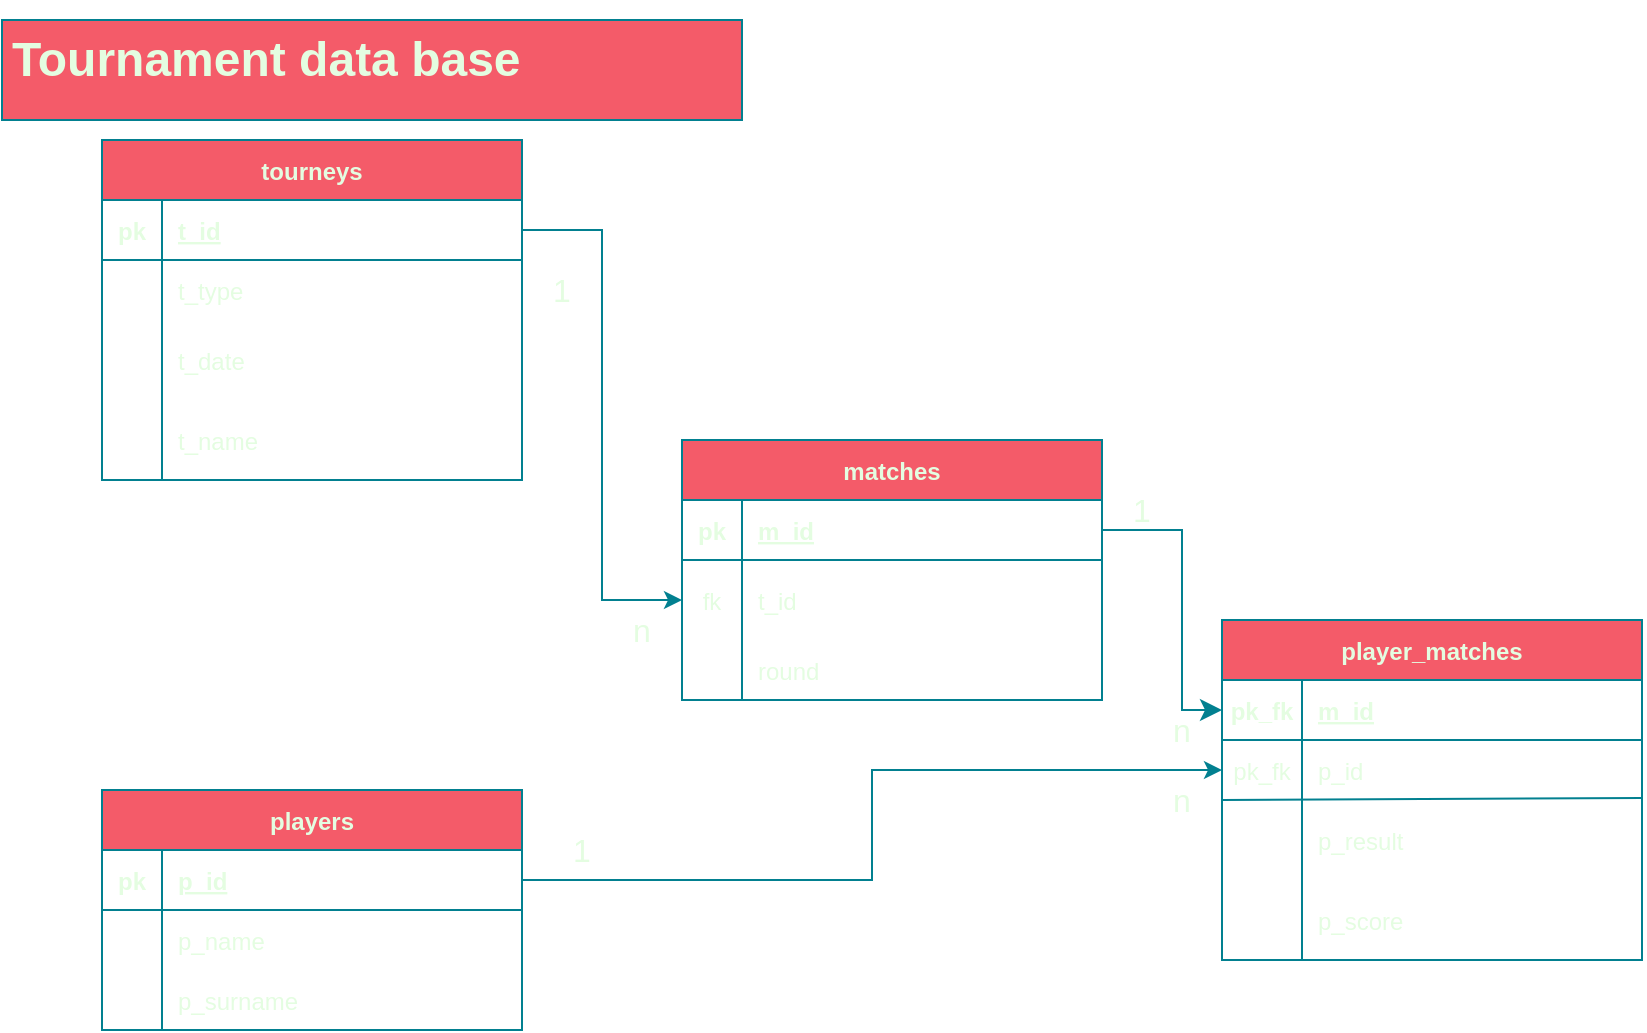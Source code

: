 <mxfile version="20.8.23" type="github">
  <diagram name="Page-1" id="8Rtd69jn0g7FauWGPaa4">
    <mxGraphModel dx="1393" dy="826" grid="1" gridSize="10" guides="1" tooltips="1" connect="1" arrows="1" fold="1" page="1" pageScale="1" pageWidth="850" pageHeight="1100" math="0" shadow="0">
      <root>
        <mxCell id="0" />
        <mxCell id="1" parent="0" />
        <mxCell id="fcfNNgxggrPZfIcGHl4g-1" value="" style="rounded=1;whiteSpace=wrap;html=1;labelBackgroundColor=none;fillColor=#F45B69;strokeColor=#028090;fontColor=#E4FDE1;" parent="1" vertex="1">
          <mxGeometry x="10" y="10" width="370" height="50" as="geometry" />
        </mxCell>
        <mxCell id="fcfNNgxggrPZfIcGHl4g-2" value="&lt;h1&gt;Tournament data base&lt;/h1&gt;" style="text;html=1;strokeColor=#028090;fillColor=#F45B69;spacing=5;spacingTop=-20;whiteSpace=wrap;overflow=hidden;rounded=0;fontColor=#E4FDE1;labelBackgroundColor=none;" parent="1" vertex="1">
          <mxGeometry x="10" y="10" width="370" height="50" as="geometry" />
        </mxCell>
        <mxCell id="fcfNNgxggrPZfIcGHl4g-4" value="players" style="shape=table;startSize=30;container=1;collapsible=1;childLayout=tableLayout;fixedRows=1;rowLines=0;fontStyle=1;align=center;resizeLast=1;fillColor=#F45B69;strokeColor=#028090;fontColor=#E4FDE1;labelBackgroundColor=none;" parent="1" vertex="1">
          <mxGeometry x="60" y="395" width="210" height="120" as="geometry" />
        </mxCell>
        <mxCell id="fcfNNgxggrPZfIcGHl4g-5" value="" style="shape=tableRow;horizontal=0;startSize=0;swimlaneHead=0;swimlaneBody=0;fillColor=none;collapsible=0;dropTarget=0;points=[[0,0.5],[1,0.5]];portConstraint=eastwest;top=0;left=0;right=0;bottom=1;labelBackgroundColor=none;strokeColor=#028090;fontColor=#E4FDE1;" parent="fcfNNgxggrPZfIcGHl4g-4" vertex="1">
          <mxGeometry y="30" width="210" height="30" as="geometry" />
        </mxCell>
        <mxCell id="fcfNNgxggrPZfIcGHl4g-6" value="pk" style="shape=partialRectangle;connectable=0;fillColor=none;top=0;left=0;bottom=0;right=0;fontStyle=1;overflow=hidden;labelBackgroundColor=none;strokeColor=#028090;fontColor=#E4FDE1;" parent="fcfNNgxggrPZfIcGHl4g-5" vertex="1">
          <mxGeometry width="30" height="30" as="geometry">
            <mxRectangle width="30" height="30" as="alternateBounds" />
          </mxGeometry>
        </mxCell>
        <mxCell id="fcfNNgxggrPZfIcGHl4g-7" value="p_id" style="shape=partialRectangle;connectable=0;fillColor=none;top=0;left=0;bottom=0;right=0;align=left;spacingLeft=6;fontStyle=5;overflow=hidden;labelBackgroundColor=none;strokeColor=#028090;fontColor=#E4FDE1;" parent="fcfNNgxggrPZfIcGHl4g-5" vertex="1">
          <mxGeometry x="30" width="180" height="30" as="geometry">
            <mxRectangle width="180" height="30" as="alternateBounds" />
          </mxGeometry>
        </mxCell>
        <mxCell id="fcfNNgxggrPZfIcGHl4g-8" value="" style="shape=tableRow;horizontal=0;startSize=0;swimlaneHead=0;swimlaneBody=0;fillColor=none;collapsible=0;dropTarget=0;points=[[0,0.5],[1,0.5]];portConstraint=eastwest;top=0;left=0;right=0;bottom=0;labelBackgroundColor=none;strokeColor=#028090;fontColor=#E4FDE1;" parent="fcfNNgxggrPZfIcGHl4g-4" vertex="1">
          <mxGeometry y="60" width="210" height="30" as="geometry" />
        </mxCell>
        <mxCell id="fcfNNgxggrPZfIcGHl4g-9" value="" style="shape=partialRectangle;connectable=0;fillColor=none;top=0;left=0;bottom=0;right=0;editable=1;overflow=hidden;labelBackgroundColor=none;strokeColor=#028090;fontColor=#E4FDE1;" parent="fcfNNgxggrPZfIcGHl4g-8" vertex="1">
          <mxGeometry width="30" height="30" as="geometry">
            <mxRectangle width="30" height="30" as="alternateBounds" />
          </mxGeometry>
        </mxCell>
        <mxCell id="fcfNNgxggrPZfIcGHl4g-10" value="p_name   " style="shape=partialRectangle;connectable=0;fillColor=none;top=0;left=0;bottom=0;right=0;align=left;spacingLeft=6;overflow=hidden;labelBackgroundColor=none;strokeColor=#028090;fontColor=#E4FDE1;" parent="fcfNNgxggrPZfIcGHl4g-8" vertex="1">
          <mxGeometry x="30" width="180" height="30" as="geometry">
            <mxRectangle width="180" height="30" as="alternateBounds" />
          </mxGeometry>
        </mxCell>
        <mxCell id="fcfNNgxggrPZfIcGHl4g-11" value="" style="shape=tableRow;horizontal=0;startSize=0;swimlaneHead=0;swimlaneBody=0;fillColor=none;collapsible=0;dropTarget=0;points=[[0,0.5],[1,0.5]];portConstraint=eastwest;top=0;left=0;right=0;bottom=0;labelBackgroundColor=none;strokeColor=#028090;fontColor=#E4FDE1;" parent="fcfNNgxggrPZfIcGHl4g-4" vertex="1">
          <mxGeometry y="90" width="210" height="30" as="geometry" />
        </mxCell>
        <mxCell id="fcfNNgxggrPZfIcGHl4g-12" value="" style="shape=partialRectangle;connectable=0;fillColor=none;top=0;left=0;bottom=0;right=0;editable=1;overflow=hidden;labelBackgroundColor=none;strokeColor=#028090;fontColor=#E4FDE1;" parent="fcfNNgxggrPZfIcGHl4g-11" vertex="1">
          <mxGeometry width="30" height="30" as="geometry">
            <mxRectangle width="30" height="30" as="alternateBounds" />
          </mxGeometry>
        </mxCell>
        <mxCell id="fcfNNgxggrPZfIcGHl4g-13" value="p_surname" style="shape=partialRectangle;connectable=0;fillColor=none;top=0;left=0;bottom=0;right=0;align=left;spacingLeft=6;overflow=hidden;labelBackgroundColor=none;strokeColor=#028090;fontColor=#E4FDE1;" parent="fcfNNgxggrPZfIcGHl4g-11" vertex="1">
          <mxGeometry x="30" width="180" height="30" as="geometry">
            <mxRectangle width="180" height="30" as="alternateBounds" />
          </mxGeometry>
        </mxCell>
        <mxCell id="fcfNNgxggrPZfIcGHl4g-17" value="matches" style="shape=table;startSize=30;container=1;collapsible=1;childLayout=tableLayout;fixedRows=1;rowLines=0;fontStyle=1;align=center;resizeLast=1;fillColor=#F45B69;strokeColor=#028090;swimlaneLine=1;fontColor=#E4FDE1;labelBackgroundColor=none;swimlaneFillColor=default;" parent="1" vertex="1">
          <mxGeometry x="350" y="220" width="210" height="130" as="geometry" />
        </mxCell>
        <mxCell id="fcfNNgxggrPZfIcGHl4g-18" value="" style="shape=tableRow;horizontal=0;startSize=0;swimlaneHead=0;swimlaneBody=0;fillColor=none;collapsible=0;dropTarget=0;points=[[0,0.5],[1,0.5]];portConstraint=eastwest;top=0;left=0;right=0;bottom=1;labelBackgroundColor=none;strokeColor=#028090;fontColor=#E4FDE1;" parent="fcfNNgxggrPZfIcGHl4g-17" vertex="1">
          <mxGeometry y="30" width="210" height="30" as="geometry" />
        </mxCell>
        <mxCell id="fcfNNgxggrPZfIcGHl4g-19" value="pk" style="shape=partialRectangle;connectable=0;fillColor=none;top=0;left=0;bottom=0;right=0;fontStyle=1;overflow=hidden;labelBackgroundColor=none;strokeColor=#028090;fontColor=#E4FDE1;" parent="fcfNNgxggrPZfIcGHl4g-18" vertex="1">
          <mxGeometry width="30" height="30" as="geometry">
            <mxRectangle width="30" height="30" as="alternateBounds" />
          </mxGeometry>
        </mxCell>
        <mxCell id="fcfNNgxggrPZfIcGHl4g-20" value="m_id" style="shape=partialRectangle;connectable=0;fillColor=none;top=0;left=0;bottom=0;right=0;align=left;spacingLeft=6;fontStyle=5;overflow=hidden;labelBackgroundColor=none;strokeColor=#028090;fontColor=#E4FDE1;" parent="fcfNNgxggrPZfIcGHl4g-18" vertex="1">
          <mxGeometry x="30" width="180" height="30" as="geometry">
            <mxRectangle width="180" height="30" as="alternateBounds" />
          </mxGeometry>
        </mxCell>
        <mxCell id="fcfNNgxggrPZfIcGHl4g-24" value="" style="shape=tableRow;horizontal=0;startSize=0;swimlaneHead=0;swimlaneBody=0;fillColor=none;collapsible=0;dropTarget=0;points=[[0,0.5],[1,0.5]];portConstraint=eastwest;top=0;left=0;right=0;bottom=0;labelBackgroundColor=none;strokeColor=#028090;fontColor=#E4FDE1;" parent="fcfNNgxggrPZfIcGHl4g-17" vertex="1">
          <mxGeometry y="60" width="210" height="40" as="geometry" />
        </mxCell>
        <mxCell id="fcfNNgxggrPZfIcGHl4g-25" value="fk" style="shape=partialRectangle;connectable=0;fillColor=none;top=0;left=0;bottom=0;right=0;editable=1;overflow=hidden;labelBackgroundColor=none;strokeColor=#028090;fontColor=#E4FDE1;" parent="fcfNNgxggrPZfIcGHl4g-24" vertex="1">
          <mxGeometry width="30" height="40" as="geometry">
            <mxRectangle width="30" height="40" as="alternateBounds" />
          </mxGeometry>
        </mxCell>
        <mxCell id="fcfNNgxggrPZfIcGHl4g-26" value="t_id" style="shape=partialRectangle;connectable=0;fillColor=none;top=0;left=0;bottom=0;right=0;align=left;spacingLeft=6;overflow=hidden;labelBackgroundColor=none;strokeColor=#028090;fontColor=#E4FDE1;" parent="fcfNNgxggrPZfIcGHl4g-24" vertex="1">
          <mxGeometry x="30" width="180" height="40" as="geometry">
            <mxRectangle width="180" height="40" as="alternateBounds" />
          </mxGeometry>
        </mxCell>
        <mxCell id="fcfNNgxggrPZfIcGHl4g-21" value="" style="shape=tableRow;horizontal=0;startSize=0;swimlaneHead=0;swimlaneBody=0;fillColor=none;collapsible=0;dropTarget=0;points=[[0,0.5],[1,0.5]];portConstraint=eastwest;top=0;left=0;right=0;bottom=0;labelBackgroundColor=none;strokeColor=#028090;fontColor=#E4FDE1;" parent="fcfNNgxggrPZfIcGHl4g-17" vertex="1">
          <mxGeometry y="100" width="210" height="30" as="geometry" />
        </mxCell>
        <mxCell id="fcfNNgxggrPZfIcGHl4g-22" value="" style="shape=partialRectangle;connectable=0;fillColor=none;top=0;left=0;bottom=0;right=0;editable=1;overflow=hidden;labelBackgroundColor=none;strokeColor=#028090;fontColor=#E4FDE1;" parent="fcfNNgxggrPZfIcGHl4g-21" vertex="1">
          <mxGeometry width="30" height="30" as="geometry">
            <mxRectangle width="30" height="30" as="alternateBounds" />
          </mxGeometry>
        </mxCell>
        <mxCell id="fcfNNgxggrPZfIcGHl4g-23" value="round" style="shape=partialRectangle;connectable=0;fillColor=none;top=0;left=0;bottom=0;right=0;align=left;spacingLeft=6;overflow=hidden;labelBackgroundColor=none;strokeColor=#028090;fontColor=#E4FDE1;" parent="fcfNNgxggrPZfIcGHl4g-21" vertex="1">
          <mxGeometry x="30" width="180" height="30" as="geometry">
            <mxRectangle width="180" height="30" as="alternateBounds" />
          </mxGeometry>
        </mxCell>
        <mxCell id="fcfNNgxggrPZfIcGHl4g-32" value="player_matches" style="shape=table;startSize=30;container=1;collapsible=1;childLayout=tableLayout;fixedRows=1;rowLines=0;fontStyle=1;align=center;resizeLast=1;fillColor=#F45B69;strokeColor=#028090;swimlaneLine=1;fontColor=#E4FDE1;labelBackgroundColor=none;" parent="1" vertex="1">
          <mxGeometry x="620" y="310" width="210" height="170" as="geometry" />
        </mxCell>
        <mxCell id="fcfNNgxggrPZfIcGHl4g-33" value="" style="shape=tableRow;horizontal=0;startSize=0;swimlaneHead=0;swimlaneBody=0;fillColor=none;collapsible=0;dropTarget=0;points=[[0,0.5],[1,0.5]];portConstraint=eastwest;top=0;left=0;right=0;bottom=1;labelBackgroundColor=none;strokeColor=#028090;fontColor=#E4FDE1;" parent="fcfNNgxggrPZfIcGHl4g-32" vertex="1">
          <mxGeometry y="30" width="210" height="30" as="geometry" />
        </mxCell>
        <mxCell id="fcfNNgxggrPZfIcGHl4g-34" value="pk_fk" style="shape=partialRectangle;connectable=0;fillColor=none;top=0;left=0;bottom=0;right=0;fontStyle=1;overflow=hidden;labelBackgroundColor=none;strokeColor=#028090;fontColor=#E4FDE1;" parent="fcfNNgxggrPZfIcGHl4g-33" vertex="1">
          <mxGeometry width="40" height="30" as="geometry">
            <mxRectangle width="40" height="30" as="alternateBounds" />
          </mxGeometry>
        </mxCell>
        <mxCell id="fcfNNgxggrPZfIcGHl4g-35" value="m_id" style="shape=partialRectangle;connectable=0;fillColor=none;top=0;left=0;bottom=0;right=0;align=left;spacingLeft=6;fontStyle=5;overflow=hidden;labelBackgroundColor=none;strokeColor=#028090;fontColor=#E4FDE1;" parent="fcfNNgxggrPZfIcGHl4g-33" vertex="1">
          <mxGeometry x="40" width="170" height="30" as="geometry">
            <mxRectangle width="170" height="30" as="alternateBounds" />
          </mxGeometry>
        </mxCell>
        <mxCell id="fcfNNgxggrPZfIcGHl4g-36" value="" style="shape=tableRow;horizontal=0;startSize=0;swimlaneHead=0;swimlaneBody=0;fillColor=none;collapsible=0;dropTarget=0;points=[[0,0.5],[1,0.5]];portConstraint=eastwest;top=0;left=0;right=0;bottom=0;labelBackgroundColor=none;strokeColor=#028090;fontColor=#E4FDE1;" parent="fcfNNgxggrPZfIcGHl4g-32" vertex="1">
          <mxGeometry y="60" width="210" height="30" as="geometry" />
        </mxCell>
        <mxCell id="fcfNNgxggrPZfIcGHl4g-37" value="pk_fk" style="shape=partialRectangle;connectable=0;fillColor=none;top=0;left=0;bottom=0;right=0;editable=1;overflow=hidden;labelBackgroundColor=none;strokeColor=#028090;fontColor=#E4FDE1;" parent="fcfNNgxggrPZfIcGHl4g-36" vertex="1">
          <mxGeometry width="40" height="30" as="geometry">
            <mxRectangle width="40" height="30" as="alternateBounds" />
          </mxGeometry>
        </mxCell>
        <mxCell id="fcfNNgxggrPZfIcGHl4g-38" value="p_id" style="shape=partialRectangle;connectable=0;fillColor=none;top=0;left=0;bottom=0;right=0;align=left;spacingLeft=6;overflow=hidden;labelBackgroundColor=none;strokeColor=#028090;fontColor=#E4FDE1;" parent="fcfNNgxggrPZfIcGHl4g-36" vertex="1">
          <mxGeometry x="40" width="170" height="30" as="geometry">
            <mxRectangle width="170" height="30" as="alternateBounds" />
          </mxGeometry>
        </mxCell>
        <mxCell id="fcfNNgxggrPZfIcGHl4g-39" value="" style="shape=tableRow;horizontal=0;startSize=0;swimlaneHead=0;swimlaneBody=0;fillColor=none;collapsible=0;dropTarget=0;points=[[0,0.5],[1,0.5]];portConstraint=eastwest;top=0;left=0;right=0;bottom=0;labelBackgroundColor=none;strokeColor=#028090;fontColor=#E4FDE1;" parent="fcfNNgxggrPZfIcGHl4g-32" vertex="1">
          <mxGeometry y="90" width="210" height="40" as="geometry" />
        </mxCell>
        <mxCell id="fcfNNgxggrPZfIcGHl4g-40" value="" style="shape=partialRectangle;connectable=0;fillColor=none;top=0;left=0;bottom=0;right=0;editable=1;overflow=hidden;labelBackgroundColor=none;strokeColor=#028090;fontColor=#E4FDE1;" parent="fcfNNgxggrPZfIcGHl4g-39" vertex="1">
          <mxGeometry width="40" height="40" as="geometry">
            <mxRectangle width="40" height="40" as="alternateBounds" />
          </mxGeometry>
        </mxCell>
        <mxCell id="fcfNNgxggrPZfIcGHl4g-41" value="p_result" style="shape=partialRectangle;connectable=0;fillColor=none;top=0;left=0;bottom=0;right=0;align=left;spacingLeft=6;overflow=hidden;labelBackgroundColor=none;strokeColor=#028090;fontColor=#E4FDE1;" parent="fcfNNgxggrPZfIcGHl4g-39" vertex="1">
          <mxGeometry x="40" width="170" height="40" as="geometry">
            <mxRectangle width="170" height="40" as="alternateBounds" />
          </mxGeometry>
        </mxCell>
        <mxCell id="fcfNNgxggrPZfIcGHl4g-42" value="" style="shape=tableRow;horizontal=0;startSize=0;swimlaneHead=0;swimlaneBody=0;fillColor=none;collapsible=0;dropTarget=0;points=[[0,0.5],[1,0.5]];portConstraint=eastwest;top=0;left=0;right=0;bottom=0;labelBackgroundColor=none;strokeColor=#028090;fontColor=#E4FDE1;" parent="fcfNNgxggrPZfIcGHl4g-32" vertex="1">
          <mxGeometry y="130" width="210" height="40" as="geometry" />
        </mxCell>
        <mxCell id="fcfNNgxggrPZfIcGHl4g-43" value="" style="shape=partialRectangle;connectable=0;fillColor=none;top=0;left=0;bottom=0;right=0;editable=1;overflow=hidden;labelBackgroundColor=none;strokeColor=#028090;fontColor=#E4FDE1;" parent="fcfNNgxggrPZfIcGHl4g-42" vertex="1">
          <mxGeometry width="40" height="40" as="geometry">
            <mxRectangle width="40" height="40" as="alternateBounds" />
          </mxGeometry>
        </mxCell>
        <mxCell id="fcfNNgxggrPZfIcGHl4g-44" value="p_score" style="shape=partialRectangle;connectable=0;fillColor=none;top=0;left=0;bottom=0;right=0;align=left;spacingLeft=6;overflow=hidden;labelBackgroundColor=none;strokeColor=#028090;fontColor=#E4FDE1;" parent="fcfNNgxggrPZfIcGHl4g-42" vertex="1">
          <mxGeometry x="40" width="170" height="40" as="geometry">
            <mxRectangle width="170" height="40" as="alternateBounds" />
          </mxGeometry>
        </mxCell>
        <mxCell id="fcfNNgxggrPZfIcGHl4g-45" value="" style="endArrow=none;html=1;rounded=0;entryX=1;entryY=-0.025;entryDx=0;entryDy=0;entryPerimeter=0;labelBackgroundColor=none;strokeColor=#028090;fontColor=default;" parent="fcfNNgxggrPZfIcGHl4g-32" target="fcfNNgxggrPZfIcGHl4g-39" edge="1">
          <mxGeometry width="50" height="50" relative="1" as="geometry">
            <mxPoint y="90" as="sourcePoint" />
            <mxPoint x="200" y="99" as="targetPoint" />
          </mxGeometry>
        </mxCell>
        <mxCell id="fcfNNgxggrPZfIcGHl4g-52" value="tourneys" style="shape=table;startSize=30;container=1;collapsible=1;childLayout=tableLayout;fixedRows=1;rowLines=0;fontStyle=1;align=center;resizeLast=1;fillColor=#F45B69;strokeColor=#028090;swimlaneLine=1;fontColor=#E4FDE1;labelBackgroundColor=none;" parent="1" vertex="1">
          <mxGeometry x="60" y="70" width="210" height="170" as="geometry" />
        </mxCell>
        <mxCell id="fcfNNgxggrPZfIcGHl4g-53" value="" style="shape=tableRow;horizontal=0;startSize=0;swimlaneHead=0;swimlaneBody=0;fillColor=none;collapsible=0;dropTarget=0;points=[[0,0.5],[1,0.5]];portConstraint=eastwest;top=0;left=0;right=0;bottom=1;labelBackgroundColor=none;strokeColor=#028090;fontColor=#E4FDE1;" parent="fcfNNgxggrPZfIcGHl4g-52" vertex="1">
          <mxGeometry y="30" width="210" height="30" as="geometry" />
        </mxCell>
        <mxCell id="fcfNNgxggrPZfIcGHl4g-54" value="pk" style="shape=partialRectangle;connectable=0;fillColor=none;top=0;left=0;bottom=0;right=0;fontStyle=1;overflow=hidden;labelBackgroundColor=none;strokeColor=#028090;fontColor=#E4FDE1;" parent="fcfNNgxggrPZfIcGHl4g-53" vertex="1">
          <mxGeometry width="30" height="30" as="geometry">
            <mxRectangle width="30" height="30" as="alternateBounds" />
          </mxGeometry>
        </mxCell>
        <mxCell id="fcfNNgxggrPZfIcGHl4g-55" value="t_id" style="shape=partialRectangle;connectable=0;fillColor=none;top=0;left=0;bottom=0;right=0;align=left;spacingLeft=6;fontStyle=5;overflow=hidden;labelBackgroundColor=none;strokeColor=#028090;fontColor=#E4FDE1;" parent="fcfNNgxggrPZfIcGHl4g-53" vertex="1">
          <mxGeometry x="30" width="180" height="30" as="geometry">
            <mxRectangle width="180" height="30" as="alternateBounds" />
          </mxGeometry>
        </mxCell>
        <mxCell id="fcfNNgxggrPZfIcGHl4g-56" value="" style="shape=tableRow;horizontal=0;startSize=0;swimlaneHead=0;swimlaneBody=0;fillColor=none;collapsible=0;dropTarget=0;points=[[0,0.5],[1,0.5]];portConstraint=eastwest;top=0;left=0;right=0;bottom=0;labelBackgroundColor=none;strokeColor=#028090;fontColor=#E4FDE1;" parent="fcfNNgxggrPZfIcGHl4g-52" vertex="1">
          <mxGeometry y="60" width="210" height="30" as="geometry" />
        </mxCell>
        <mxCell id="fcfNNgxggrPZfIcGHl4g-57" value="" style="shape=partialRectangle;connectable=0;fillColor=none;top=0;left=0;bottom=0;right=0;editable=1;overflow=hidden;labelBackgroundColor=none;strokeColor=#028090;fontColor=#E4FDE1;" parent="fcfNNgxggrPZfIcGHl4g-56" vertex="1">
          <mxGeometry width="30" height="30" as="geometry">
            <mxRectangle width="30" height="30" as="alternateBounds" />
          </mxGeometry>
        </mxCell>
        <mxCell id="fcfNNgxggrPZfIcGHl4g-58" value="t_type" style="shape=partialRectangle;connectable=0;fillColor=none;top=0;left=0;bottom=0;right=0;align=left;spacingLeft=6;overflow=hidden;labelBackgroundColor=none;strokeColor=#028090;fontColor=#E4FDE1;" parent="fcfNNgxggrPZfIcGHl4g-56" vertex="1">
          <mxGeometry x="30" width="180" height="30" as="geometry">
            <mxRectangle width="180" height="30" as="alternateBounds" />
          </mxGeometry>
        </mxCell>
        <mxCell id="fcfNNgxggrPZfIcGHl4g-59" value="" style="shape=tableRow;horizontal=0;startSize=0;swimlaneHead=0;swimlaneBody=0;fillColor=none;collapsible=0;dropTarget=0;points=[[0,0.5],[1,0.5]];portConstraint=eastwest;top=0;left=0;right=0;bottom=0;labelBackgroundColor=none;strokeColor=#028090;fontColor=#E4FDE1;" parent="fcfNNgxggrPZfIcGHl4g-52" vertex="1">
          <mxGeometry y="90" width="210" height="40" as="geometry" />
        </mxCell>
        <mxCell id="fcfNNgxggrPZfIcGHl4g-60" value="" style="shape=partialRectangle;connectable=0;fillColor=none;top=0;left=0;bottom=0;right=0;editable=1;overflow=hidden;labelBackgroundColor=none;strokeColor=#028090;fontColor=#E4FDE1;" parent="fcfNNgxggrPZfIcGHl4g-59" vertex="1">
          <mxGeometry width="30" height="40" as="geometry">
            <mxRectangle width="30" height="40" as="alternateBounds" />
          </mxGeometry>
        </mxCell>
        <mxCell id="fcfNNgxggrPZfIcGHl4g-61" value="t_date" style="shape=partialRectangle;connectable=0;fillColor=none;top=0;left=0;bottom=0;right=0;align=left;spacingLeft=6;overflow=hidden;labelBackgroundColor=none;strokeColor=#028090;fontColor=#E4FDE1;" parent="fcfNNgxggrPZfIcGHl4g-59" vertex="1">
          <mxGeometry x="30" width="180" height="40" as="geometry">
            <mxRectangle width="180" height="40" as="alternateBounds" />
          </mxGeometry>
        </mxCell>
        <mxCell id="fcfNNgxggrPZfIcGHl4g-62" value="" style="shape=tableRow;horizontal=0;startSize=0;swimlaneHead=0;swimlaneBody=0;fillColor=none;collapsible=0;dropTarget=0;points=[[0,0.5],[1,0.5]];portConstraint=eastwest;top=0;left=0;right=0;bottom=0;labelBackgroundColor=none;strokeColor=#028090;fontColor=#E4FDE1;" parent="fcfNNgxggrPZfIcGHl4g-52" vertex="1">
          <mxGeometry y="130" width="210" height="40" as="geometry" />
        </mxCell>
        <mxCell id="fcfNNgxggrPZfIcGHl4g-63" value="" style="shape=partialRectangle;connectable=0;fillColor=none;top=0;left=0;bottom=0;right=0;editable=1;overflow=hidden;labelBackgroundColor=none;strokeColor=#028090;fontColor=#E4FDE1;" parent="fcfNNgxggrPZfIcGHl4g-62" vertex="1">
          <mxGeometry width="30" height="40" as="geometry">
            <mxRectangle width="30" height="40" as="alternateBounds" />
          </mxGeometry>
        </mxCell>
        <mxCell id="fcfNNgxggrPZfIcGHl4g-64" value="t_name" style="shape=partialRectangle;connectable=0;fillColor=none;top=0;left=0;bottom=0;right=0;align=left;spacingLeft=6;overflow=hidden;labelBackgroundColor=none;strokeColor=#028090;fontColor=#E4FDE1;" parent="fcfNNgxggrPZfIcGHl4g-62" vertex="1">
          <mxGeometry x="30" width="180" height="40" as="geometry">
            <mxRectangle width="180" height="40" as="alternateBounds" />
          </mxGeometry>
        </mxCell>
        <mxCell id="fcfNNgxggrPZfIcGHl4g-73" style="edgeStyle=orthogonalEdgeStyle;rounded=0;orthogonalLoop=1;jettySize=auto;html=1;exitX=1;exitY=0.5;exitDx=0;exitDy=0;labelBackgroundColor=none;strokeColor=#028090;fontColor=default;" parent="1" source="fcfNNgxggrPZfIcGHl4g-5" target="fcfNNgxggrPZfIcGHl4g-36" edge="1">
          <mxGeometry relative="1" as="geometry" />
        </mxCell>
        <mxCell id="fcfNNgxggrPZfIcGHl4g-77" style="edgeStyle=orthogonalEdgeStyle;rounded=0;orthogonalLoop=1;jettySize=auto;html=1;exitX=1;exitY=0.5;exitDx=0;exitDy=0;entryX=0;entryY=0.5;entryDx=0;entryDy=0;labelBackgroundColor=none;strokeColor=#028090;fontColor=default;" parent="1" source="fcfNNgxggrPZfIcGHl4g-53" target="fcfNNgxggrPZfIcGHl4g-24" edge="1">
          <mxGeometry relative="1" as="geometry" />
        </mxCell>
        <mxCell id="naq4ujPdn5dprsARbZMY-2" value="1" style="text;strokeColor=none;fillColor=none;html=1;align=center;verticalAlign=middle;whiteSpace=wrap;rounded=0;fontSize=16;fontColor=#E4FDE1;" vertex="1" parent="1">
          <mxGeometry x="270" y="140" width="40" height="10" as="geometry" />
        </mxCell>
        <mxCell id="naq4ujPdn5dprsARbZMY-3" value="n" style="text;strokeColor=none;fillColor=none;html=1;align=center;verticalAlign=middle;whiteSpace=wrap;rounded=0;fontSize=16;fontColor=#E4FDE1;" vertex="1" parent="1">
          <mxGeometry x="310" y="310" width="40" height="10" as="geometry" />
        </mxCell>
        <mxCell id="naq4ujPdn5dprsARbZMY-4" value="1" style="text;strokeColor=none;fillColor=none;html=1;align=center;verticalAlign=middle;whiteSpace=wrap;rounded=0;fontSize=16;fontColor=#E4FDE1;" vertex="1" parent="1">
          <mxGeometry x="280" y="420" width="40" height="10" as="geometry" />
        </mxCell>
        <mxCell id="naq4ujPdn5dprsARbZMY-5" value="n" style="text;strokeColor=none;fillColor=none;html=1;align=center;verticalAlign=middle;whiteSpace=wrap;rounded=0;fontSize=16;fontColor=#E4FDE1;" vertex="1" parent="1">
          <mxGeometry x="580" y="360" width="40" height="10" as="geometry" />
        </mxCell>
        <mxCell id="naq4ujPdn5dprsARbZMY-6" value="1" style="text;strokeColor=none;fillColor=none;html=1;align=center;verticalAlign=middle;whiteSpace=wrap;rounded=0;fontSize=16;fontColor=#E4FDE1;" vertex="1" parent="1">
          <mxGeometry x="560" y="250" width="40" height="10" as="geometry" />
        </mxCell>
        <mxCell id="naq4ujPdn5dprsARbZMY-14" style="edgeStyle=none;rounded=0;orthogonalLoop=1;jettySize=auto;html=1;exitX=1;exitY=0.5;exitDx=0;exitDy=0;entryX=0;entryY=0.5;entryDx=0;entryDy=0;strokeColor=#028090;fontSize=12;fontColor=#E4FDE1;startSize=8;endSize=8;fillColor=#F45B69;" edge="1" parent="1" source="fcfNNgxggrPZfIcGHl4g-18" target="fcfNNgxggrPZfIcGHl4g-33">
          <mxGeometry relative="1" as="geometry">
            <Array as="points">
              <mxPoint x="600" y="265" />
              <mxPoint x="600" y="355" />
            </Array>
          </mxGeometry>
        </mxCell>
        <mxCell id="naq4ujPdn5dprsARbZMY-19" value="n" style="text;strokeColor=none;fillColor=none;html=1;align=center;verticalAlign=middle;whiteSpace=wrap;rounded=0;fontSize=16;fontColor=#E4FDE1;" vertex="1" parent="1">
          <mxGeometry x="580" y="395" width="40" height="10" as="geometry" />
        </mxCell>
      </root>
    </mxGraphModel>
  </diagram>
</mxfile>
